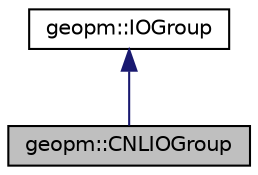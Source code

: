 digraph "geopm::CNLIOGroup"
{
  edge [fontname="Helvetica",fontsize="10",labelfontname="Helvetica",labelfontsize="10"];
  node [fontname="Helvetica",fontsize="10",shape=record];
  Node2 [label="geopm::CNLIOGroup",height=0.2,width=0.4,color="black", fillcolor="grey75", style="filled", fontcolor="black"];
  Node3 -> Node2 [dir="back",color="midnightblue",fontsize="10",style="solid",fontname="Helvetica"];
  Node3 [label="geopm::IOGroup",height=0.2,width=0.4,color="black", fillcolor="white", style="filled",URL="$classgeopm_1_1_i_o_group.html"];
}
